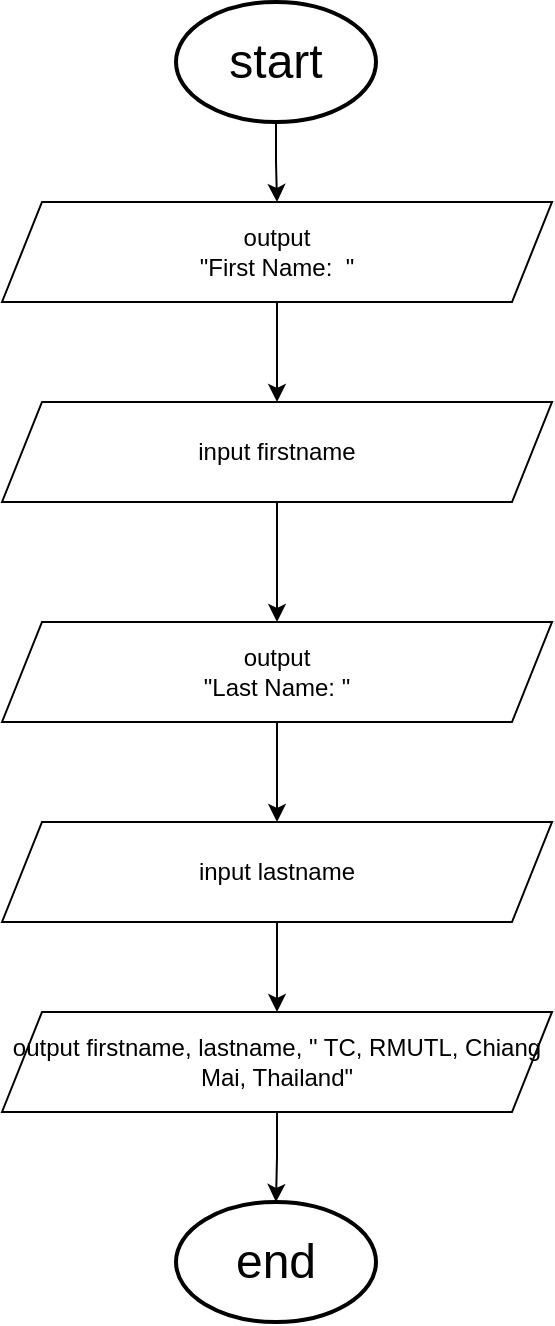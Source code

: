 <mxfile version="25.0.3">
  <diagram name="Page-1" id="OHLUjushL3GZ2f9-1G4F">
    <mxGraphModel dx="1434" dy="746" grid="1" gridSize="10" guides="1" tooltips="1" connect="1" arrows="1" fold="1" page="1" pageScale="1" pageWidth="850" pageHeight="1100" math="0" shadow="0">
      <root>
        <mxCell id="0" />
        <mxCell id="1" parent="0" />
        <mxCell id="GR2DG_vjGnoU9E7qpDiR-8" style="edgeStyle=orthogonalEdgeStyle;rounded=0;orthogonalLoop=1;jettySize=auto;html=1;entryX=0.5;entryY=0;entryDx=0;entryDy=0;" edge="1" parent="1" source="GR2DG_vjGnoU9E7qpDiR-1" target="GR2DG_vjGnoU9E7qpDiR-6">
          <mxGeometry relative="1" as="geometry" />
        </mxCell>
        <mxCell id="GR2DG_vjGnoU9E7qpDiR-1" value="&lt;font style=&quot;font-size: 24px;&quot;&gt;start&lt;/font&gt;" style="strokeWidth=2;html=1;shape=mxgraph.flowchart.start_1;whiteSpace=wrap;" vertex="1" parent="1">
          <mxGeometry x="375" y="20" width="100" height="60" as="geometry" />
        </mxCell>
        <mxCell id="GR2DG_vjGnoU9E7qpDiR-2" value="&lt;font style=&quot;font-size: 24px;&quot;&gt;end&lt;/font&gt;" style="strokeWidth=2;html=1;shape=mxgraph.flowchart.start_1;whiteSpace=wrap;" vertex="1" parent="1">
          <mxGeometry x="375" y="620" width="100" height="60" as="geometry" />
        </mxCell>
        <mxCell id="GR2DG_vjGnoU9E7qpDiR-10" style="edgeStyle=orthogonalEdgeStyle;rounded=0;orthogonalLoop=1;jettySize=auto;html=1;entryX=0.5;entryY=0;entryDx=0;entryDy=0;" edge="1" parent="1" source="GR2DG_vjGnoU9E7qpDiR-4" target="GR2DG_vjGnoU9E7qpDiR-7">
          <mxGeometry relative="1" as="geometry" />
        </mxCell>
        <mxCell id="GR2DG_vjGnoU9E7qpDiR-4" value="input firstname" style="shape=parallelogram;perimeter=parallelogramPerimeter;whiteSpace=wrap;html=1;fixedSize=1;" vertex="1" parent="1">
          <mxGeometry x="288" y="220" width="275" height="50" as="geometry" />
        </mxCell>
        <mxCell id="GR2DG_vjGnoU9E7qpDiR-14" style="edgeStyle=orthogonalEdgeStyle;rounded=0;orthogonalLoop=1;jettySize=auto;html=1;entryX=0.5;entryY=0;entryDx=0;entryDy=0;" edge="1" parent="1" source="GR2DG_vjGnoU9E7qpDiR-5" target="GR2DG_vjGnoU9E7qpDiR-13">
          <mxGeometry relative="1" as="geometry" />
        </mxCell>
        <mxCell id="GR2DG_vjGnoU9E7qpDiR-5" value="input lastname" style="shape=parallelogram;perimeter=parallelogramPerimeter;whiteSpace=wrap;html=1;fixedSize=1;" vertex="1" parent="1">
          <mxGeometry x="288" y="430" width="275" height="50" as="geometry" />
        </mxCell>
        <mxCell id="GR2DG_vjGnoU9E7qpDiR-9" style="edgeStyle=orthogonalEdgeStyle;rounded=0;orthogonalLoop=1;jettySize=auto;html=1;entryX=0.5;entryY=0;entryDx=0;entryDy=0;" edge="1" parent="1" source="GR2DG_vjGnoU9E7qpDiR-6" target="GR2DG_vjGnoU9E7qpDiR-4">
          <mxGeometry relative="1" as="geometry" />
        </mxCell>
        <mxCell id="GR2DG_vjGnoU9E7qpDiR-6" value="output&lt;br&gt;&quot;First Name:&amp;nbsp; &quot;" style="shape=parallelogram;perimeter=parallelogramPerimeter;whiteSpace=wrap;html=1;fixedSize=1;" vertex="1" parent="1">
          <mxGeometry x="288" y="120" width="275" height="50" as="geometry" />
        </mxCell>
        <mxCell id="GR2DG_vjGnoU9E7qpDiR-11" style="edgeStyle=orthogonalEdgeStyle;rounded=0;orthogonalLoop=1;jettySize=auto;html=1;entryX=0.5;entryY=0;entryDx=0;entryDy=0;" edge="1" parent="1" source="GR2DG_vjGnoU9E7qpDiR-7" target="GR2DG_vjGnoU9E7qpDiR-5">
          <mxGeometry relative="1" as="geometry" />
        </mxCell>
        <mxCell id="GR2DG_vjGnoU9E7qpDiR-7" value="output&lt;br&gt;&quot;Last Name: &quot;" style="shape=parallelogram;perimeter=parallelogramPerimeter;whiteSpace=wrap;html=1;fixedSize=1;" vertex="1" parent="1">
          <mxGeometry x="288" y="330" width="275" height="50" as="geometry" />
        </mxCell>
        <mxCell id="GR2DG_vjGnoU9E7qpDiR-13" value="output firstname, lastname, &quot; TC, RMUTL, Chiang Mai, Thailand&quot;" style="shape=parallelogram;perimeter=parallelogramPerimeter;whiteSpace=wrap;html=1;fixedSize=1;" vertex="1" parent="1">
          <mxGeometry x="288" y="525" width="275" height="50" as="geometry" />
        </mxCell>
        <mxCell id="GR2DG_vjGnoU9E7qpDiR-15" style="edgeStyle=orthogonalEdgeStyle;rounded=0;orthogonalLoop=1;jettySize=auto;html=1;entryX=0.5;entryY=0;entryDx=0;entryDy=0;entryPerimeter=0;" edge="1" parent="1" source="GR2DG_vjGnoU9E7qpDiR-13" target="GR2DG_vjGnoU9E7qpDiR-2">
          <mxGeometry relative="1" as="geometry" />
        </mxCell>
      </root>
    </mxGraphModel>
  </diagram>
</mxfile>
